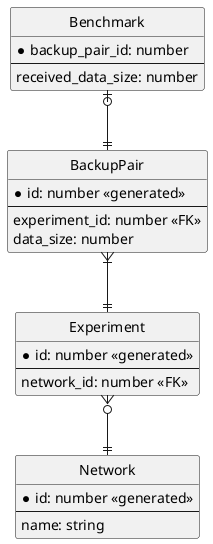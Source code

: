 @startuml

hide circle
skinparam linetype ortho

entity Benchmark {
  *backup_pair_id: number
  --
  received_data_size: number
}

entity BackupPair {
  *id: number <<generated>>
  --
  experiment_id: number <<FK>>
  data_size: number
}

entity Experiment {
  *id: number <<generated>>
  --
  network_id: number <<FK>>
}

entity Network {
  *id: number <<generated>>
  --
  name: string
}

Benchmark |o--|| BackupPair
BackupPair }|--|| Experiment
Experiment }o--|| Network

@enduml
